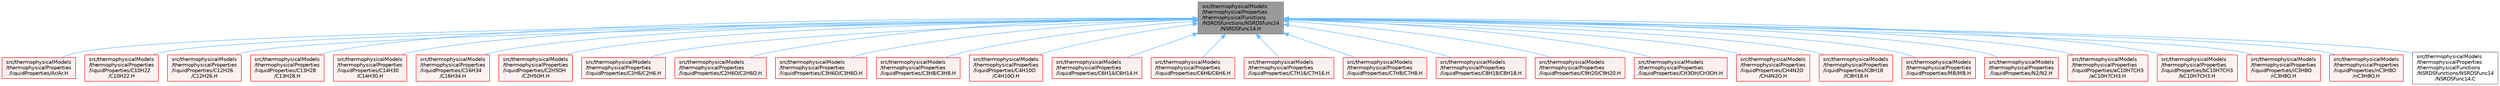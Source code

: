 digraph "src/thermophysicalModels/thermophysicalProperties/thermophysicalFunctions/NSRDSfunctions/NSRDSfunc14/NSRDSfunc14.H"
{
 // LATEX_PDF_SIZE
  bgcolor="transparent";
  edge [fontname=Helvetica,fontsize=10,labelfontname=Helvetica,labelfontsize=10];
  node [fontname=Helvetica,fontsize=10,shape=box,height=0.2,width=0.4];
  Node1 [id="Node000001",label="src/thermophysicalModels\l/thermophysicalProperties\l/thermophysicalFunctions\l/NSRDSfunctions/NSRDSfunc14\l/NSRDSfunc14.H",height=0.2,width=0.4,color="gray40", fillcolor="grey60", style="filled", fontcolor="black",tooltip=" "];
  Node1 -> Node2 [id="edge1_Node000001_Node000002",dir="back",color="steelblue1",style="solid",tooltip=" "];
  Node2 [id="Node000002",label="src/thermophysicalModels\l/thermophysicalProperties\l/liquidProperties/Ar/Ar.H",height=0.2,width=0.4,color="red", fillcolor="#FFF0F0", style="filled",URL="$Ar_8H.html",tooltip=" "];
  Node1 -> Node4 [id="edge2_Node000001_Node000004",dir="back",color="steelblue1",style="solid",tooltip=" "];
  Node4 [id="Node000004",label="src/thermophysicalModels\l/thermophysicalProperties\l/liquidProperties/C10H22\l/C10H22.H",height=0.2,width=0.4,color="red", fillcolor="#FFF0F0", style="filled",URL="$C10H22_8H.html",tooltip=" "];
  Node1 -> Node6 [id="edge3_Node000001_Node000006",dir="back",color="steelblue1",style="solid",tooltip=" "];
  Node6 [id="Node000006",label="src/thermophysicalModels\l/thermophysicalProperties\l/liquidProperties/C12H26\l/C12H26.H",height=0.2,width=0.4,color="red", fillcolor="#FFF0F0", style="filled",URL="$C12H26_8H.html",tooltip=" "];
  Node1 -> Node8 [id="edge4_Node000001_Node000008",dir="back",color="steelblue1",style="solid",tooltip=" "];
  Node8 [id="Node000008",label="src/thermophysicalModels\l/thermophysicalProperties\l/liquidProperties/C13H28\l/C13H28.H",height=0.2,width=0.4,color="red", fillcolor="#FFF0F0", style="filled",URL="$C13H28_8H.html",tooltip=" "];
  Node1 -> Node10 [id="edge5_Node000001_Node000010",dir="back",color="steelblue1",style="solid",tooltip=" "];
  Node10 [id="Node000010",label="src/thermophysicalModels\l/thermophysicalProperties\l/liquidProperties/C14H30\l/C14H30.H",height=0.2,width=0.4,color="red", fillcolor="#FFF0F0", style="filled",URL="$C14H30_8H.html",tooltip=" "];
  Node1 -> Node12 [id="edge6_Node000001_Node000012",dir="back",color="steelblue1",style="solid",tooltip=" "];
  Node12 [id="Node000012",label="src/thermophysicalModels\l/thermophysicalProperties\l/liquidProperties/C16H34\l/C16H34.H",height=0.2,width=0.4,color="red", fillcolor="#FFF0F0", style="filled",URL="$C16H34_8H.html",tooltip=" "];
  Node1 -> Node14 [id="edge7_Node000001_Node000014",dir="back",color="steelblue1",style="solid",tooltip=" "];
  Node14 [id="Node000014",label="src/thermophysicalModels\l/thermophysicalProperties\l/liquidProperties/C2H5OH\l/C2H5OH.H",height=0.2,width=0.4,color="red", fillcolor="#FFF0F0", style="filled",URL="$C2H5OH_8H.html",tooltip=" "];
  Node1 -> Node16 [id="edge8_Node000001_Node000016",dir="back",color="steelblue1",style="solid",tooltip=" "];
  Node16 [id="Node000016",label="src/thermophysicalModels\l/thermophysicalProperties\l/liquidProperties/C2H6/C2H6.H",height=0.2,width=0.4,color="red", fillcolor="#FFF0F0", style="filled",URL="$C2H6_8H.html",tooltip=" "];
  Node1 -> Node18 [id="edge9_Node000001_Node000018",dir="back",color="steelblue1",style="solid",tooltip=" "];
  Node18 [id="Node000018",label="src/thermophysicalModels\l/thermophysicalProperties\l/liquidProperties/C2H6O/C2H6O.H",height=0.2,width=0.4,color="red", fillcolor="#FFF0F0", style="filled",URL="$C2H6O_8H.html",tooltip=" "];
  Node1 -> Node20 [id="edge10_Node000001_Node000020",dir="back",color="steelblue1",style="solid",tooltip=" "];
  Node20 [id="Node000020",label="src/thermophysicalModels\l/thermophysicalProperties\l/liquidProperties/C3H6O/C3H6O.H",height=0.2,width=0.4,color="red", fillcolor="#FFF0F0", style="filled",URL="$C3H6O_8H.html",tooltip=" "];
  Node1 -> Node22 [id="edge11_Node000001_Node000022",dir="back",color="steelblue1",style="solid",tooltip=" "];
  Node22 [id="Node000022",label="src/thermophysicalModels\l/thermophysicalProperties\l/liquidProperties/C3H8/C3H8.H",height=0.2,width=0.4,color="red", fillcolor="#FFF0F0", style="filled",URL="$C3H8_8H.html",tooltip=" "];
  Node1 -> Node24 [id="edge12_Node000001_Node000024",dir="back",color="steelblue1",style="solid",tooltip=" "];
  Node24 [id="Node000024",label="src/thermophysicalModels\l/thermophysicalProperties\l/liquidProperties/C4H10O\l/C4H10O.H",height=0.2,width=0.4,color="red", fillcolor="#FFF0F0", style="filled",URL="$C4H10O_8H.html",tooltip=" "];
  Node1 -> Node26 [id="edge13_Node000001_Node000026",dir="back",color="steelblue1",style="solid",tooltip=" "];
  Node26 [id="Node000026",label="src/thermophysicalModels\l/thermophysicalProperties\l/liquidProperties/C6H14/C6H14.H",height=0.2,width=0.4,color="red", fillcolor="#FFF0F0", style="filled",URL="$C6H14_8H.html",tooltip=" "];
  Node1 -> Node28 [id="edge14_Node000001_Node000028",dir="back",color="steelblue1",style="solid",tooltip=" "];
  Node28 [id="Node000028",label="src/thermophysicalModels\l/thermophysicalProperties\l/liquidProperties/C6H6/C6H6.H",height=0.2,width=0.4,color="red", fillcolor="#FFF0F0", style="filled",URL="$C6H6_8H.html",tooltip=" "];
  Node1 -> Node30 [id="edge15_Node000001_Node000030",dir="back",color="steelblue1",style="solid",tooltip=" "];
  Node30 [id="Node000030",label="src/thermophysicalModels\l/thermophysicalProperties\l/liquidProperties/C7H16/C7H16.H",height=0.2,width=0.4,color="red", fillcolor="#FFF0F0", style="filled",URL="$C7H16_8H.html",tooltip=" "];
  Node1 -> Node32 [id="edge16_Node000001_Node000032",dir="back",color="steelblue1",style="solid",tooltip=" "];
  Node32 [id="Node000032",label="src/thermophysicalModels\l/thermophysicalProperties\l/liquidProperties/C7H8/C7H8.H",height=0.2,width=0.4,color="red", fillcolor="#FFF0F0", style="filled",URL="$C7H8_8H.html",tooltip=" "];
  Node1 -> Node34 [id="edge17_Node000001_Node000034",dir="back",color="steelblue1",style="solid",tooltip=" "];
  Node34 [id="Node000034",label="src/thermophysicalModels\l/thermophysicalProperties\l/liquidProperties/C8H18/C8H18.H",height=0.2,width=0.4,color="red", fillcolor="#FFF0F0", style="filled",URL="$C8H18_8H.html",tooltip=" "];
  Node1 -> Node36 [id="edge18_Node000001_Node000036",dir="back",color="steelblue1",style="solid",tooltip=" "];
  Node36 [id="Node000036",label="src/thermophysicalModels\l/thermophysicalProperties\l/liquidProperties/C9H20/C9H20.H",height=0.2,width=0.4,color="red", fillcolor="#FFF0F0", style="filled",URL="$C9H20_8H.html",tooltip=" "];
  Node1 -> Node38 [id="edge19_Node000001_Node000038",dir="back",color="steelblue1",style="solid",tooltip=" "];
  Node38 [id="Node000038",label="src/thermophysicalModels\l/thermophysicalProperties\l/liquidProperties/CH3OH/CH3OH.H",height=0.2,width=0.4,color="red", fillcolor="#FFF0F0", style="filled",URL="$CH3OH_8H.html",tooltip=" "];
  Node1 -> Node40 [id="edge20_Node000001_Node000040",dir="back",color="steelblue1",style="solid",tooltip=" "];
  Node40 [id="Node000040",label="src/thermophysicalModels\l/thermophysicalProperties\l/liquidProperties/CH4N2O\l/CH4N2O.H",height=0.2,width=0.4,color="red", fillcolor="#FFF0F0", style="filled",URL="$CH4N2O_8H.html",tooltip=" "];
  Node1 -> Node42 [id="edge21_Node000001_Node000042",dir="back",color="steelblue1",style="solid",tooltip=" "];
  Node42 [id="Node000042",label="src/thermophysicalModels\l/thermophysicalProperties\l/liquidProperties/IC8H18\l/IC8H18.H",height=0.2,width=0.4,color="red", fillcolor="#FFF0F0", style="filled",URL="$IC8H18_8H.html",tooltip=" "];
  Node1 -> Node44 [id="edge22_Node000001_Node000044",dir="back",color="steelblue1",style="solid",tooltip=" "];
  Node44 [id="Node000044",label="src/thermophysicalModels\l/thermophysicalProperties\l/liquidProperties/MB/MB.H",height=0.2,width=0.4,color="red", fillcolor="#FFF0F0", style="filled",URL="$MB_8H.html",tooltip=" "];
  Node1 -> Node46 [id="edge23_Node000001_Node000046",dir="back",color="steelblue1",style="solid",tooltip=" "];
  Node46 [id="Node000046",label="src/thermophysicalModels\l/thermophysicalProperties\l/liquidProperties/N2/N2.H",height=0.2,width=0.4,color="red", fillcolor="#FFF0F0", style="filled",URL="$N2_8H.html",tooltip=" "];
  Node1 -> Node48 [id="edge24_Node000001_Node000048",dir="back",color="steelblue1",style="solid",tooltip=" "];
  Node48 [id="Node000048",label="src/thermophysicalModels\l/thermophysicalProperties\l/liquidProperties/aC10H7CH3\l/aC10H7CH3.H",height=0.2,width=0.4,color="red", fillcolor="#FFF0F0", style="filled",URL="$aC10H7CH3_8H.html",tooltip=" "];
  Node1 -> Node50 [id="edge25_Node000001_Node000050",dir="back",color="steelblue1",style="solid",tooltip=" "];
  Node50 [id="Node000050",label="src/thermophysicalModels\l/thermophysicalProperties\l/liquidProperties/bC10H7CH3\l/bC10H7CH3.H",height=0.2,width=0.4,color="red", fillcolor="#FFF0F0", style="filled",URL="$bC10H7CH3_8H.html",tooltip=" "];
  Node1 -> Node52 [id="edge26_Node000001_Node000052",dir="back",color="steelblue1",style="solid",tooltip=" "];
  Node52 [id="Node000052",label="src/thermophysicalModels\l/thermophysicalProperties\l/liquidProperties/iC3H8O\l/iC3H8O.H",height=0.2,width=0.4,color="red", fillcolor="#FFF0F0", style="filled",URL="$iC3H8O_8H.html",tooltip=" "];
  Node1 -> Node54 [id="edge27_Node000001_Node000054",dir="back",color="steelblue1",style="solid",tooltip=" "];
  Node54 [id="Node000054",label="src/thermophysicalModels\l/thermophysicalProperties\l/liquidProperties/nC3H8O\l/nC3H8O.H",height=0.2,width=0.4,color="red", fillcolor="#FFF0F0", style="filled",URL="$nC3H8O_8H.html",tooltip=" "];
  Node1 -> Node56 [id="edge28_Node000001_Node000056",dir="back",color="steelblue1",style="solid",tooltip=" "];
  Node56 [id="Node000056",label="src/thermophysicalModels\l/thermophysicalProperties\l/thermophysicalFunctions\l/NSRDSfunctions/NSRDSfunc14\l/NSRDSfunc14.C",height=0.2,width=0.4,color="grey40", fillcolor="white", style="filled",URL="$NSRDSfunc14_8C.html",tooltip=" "];
}
